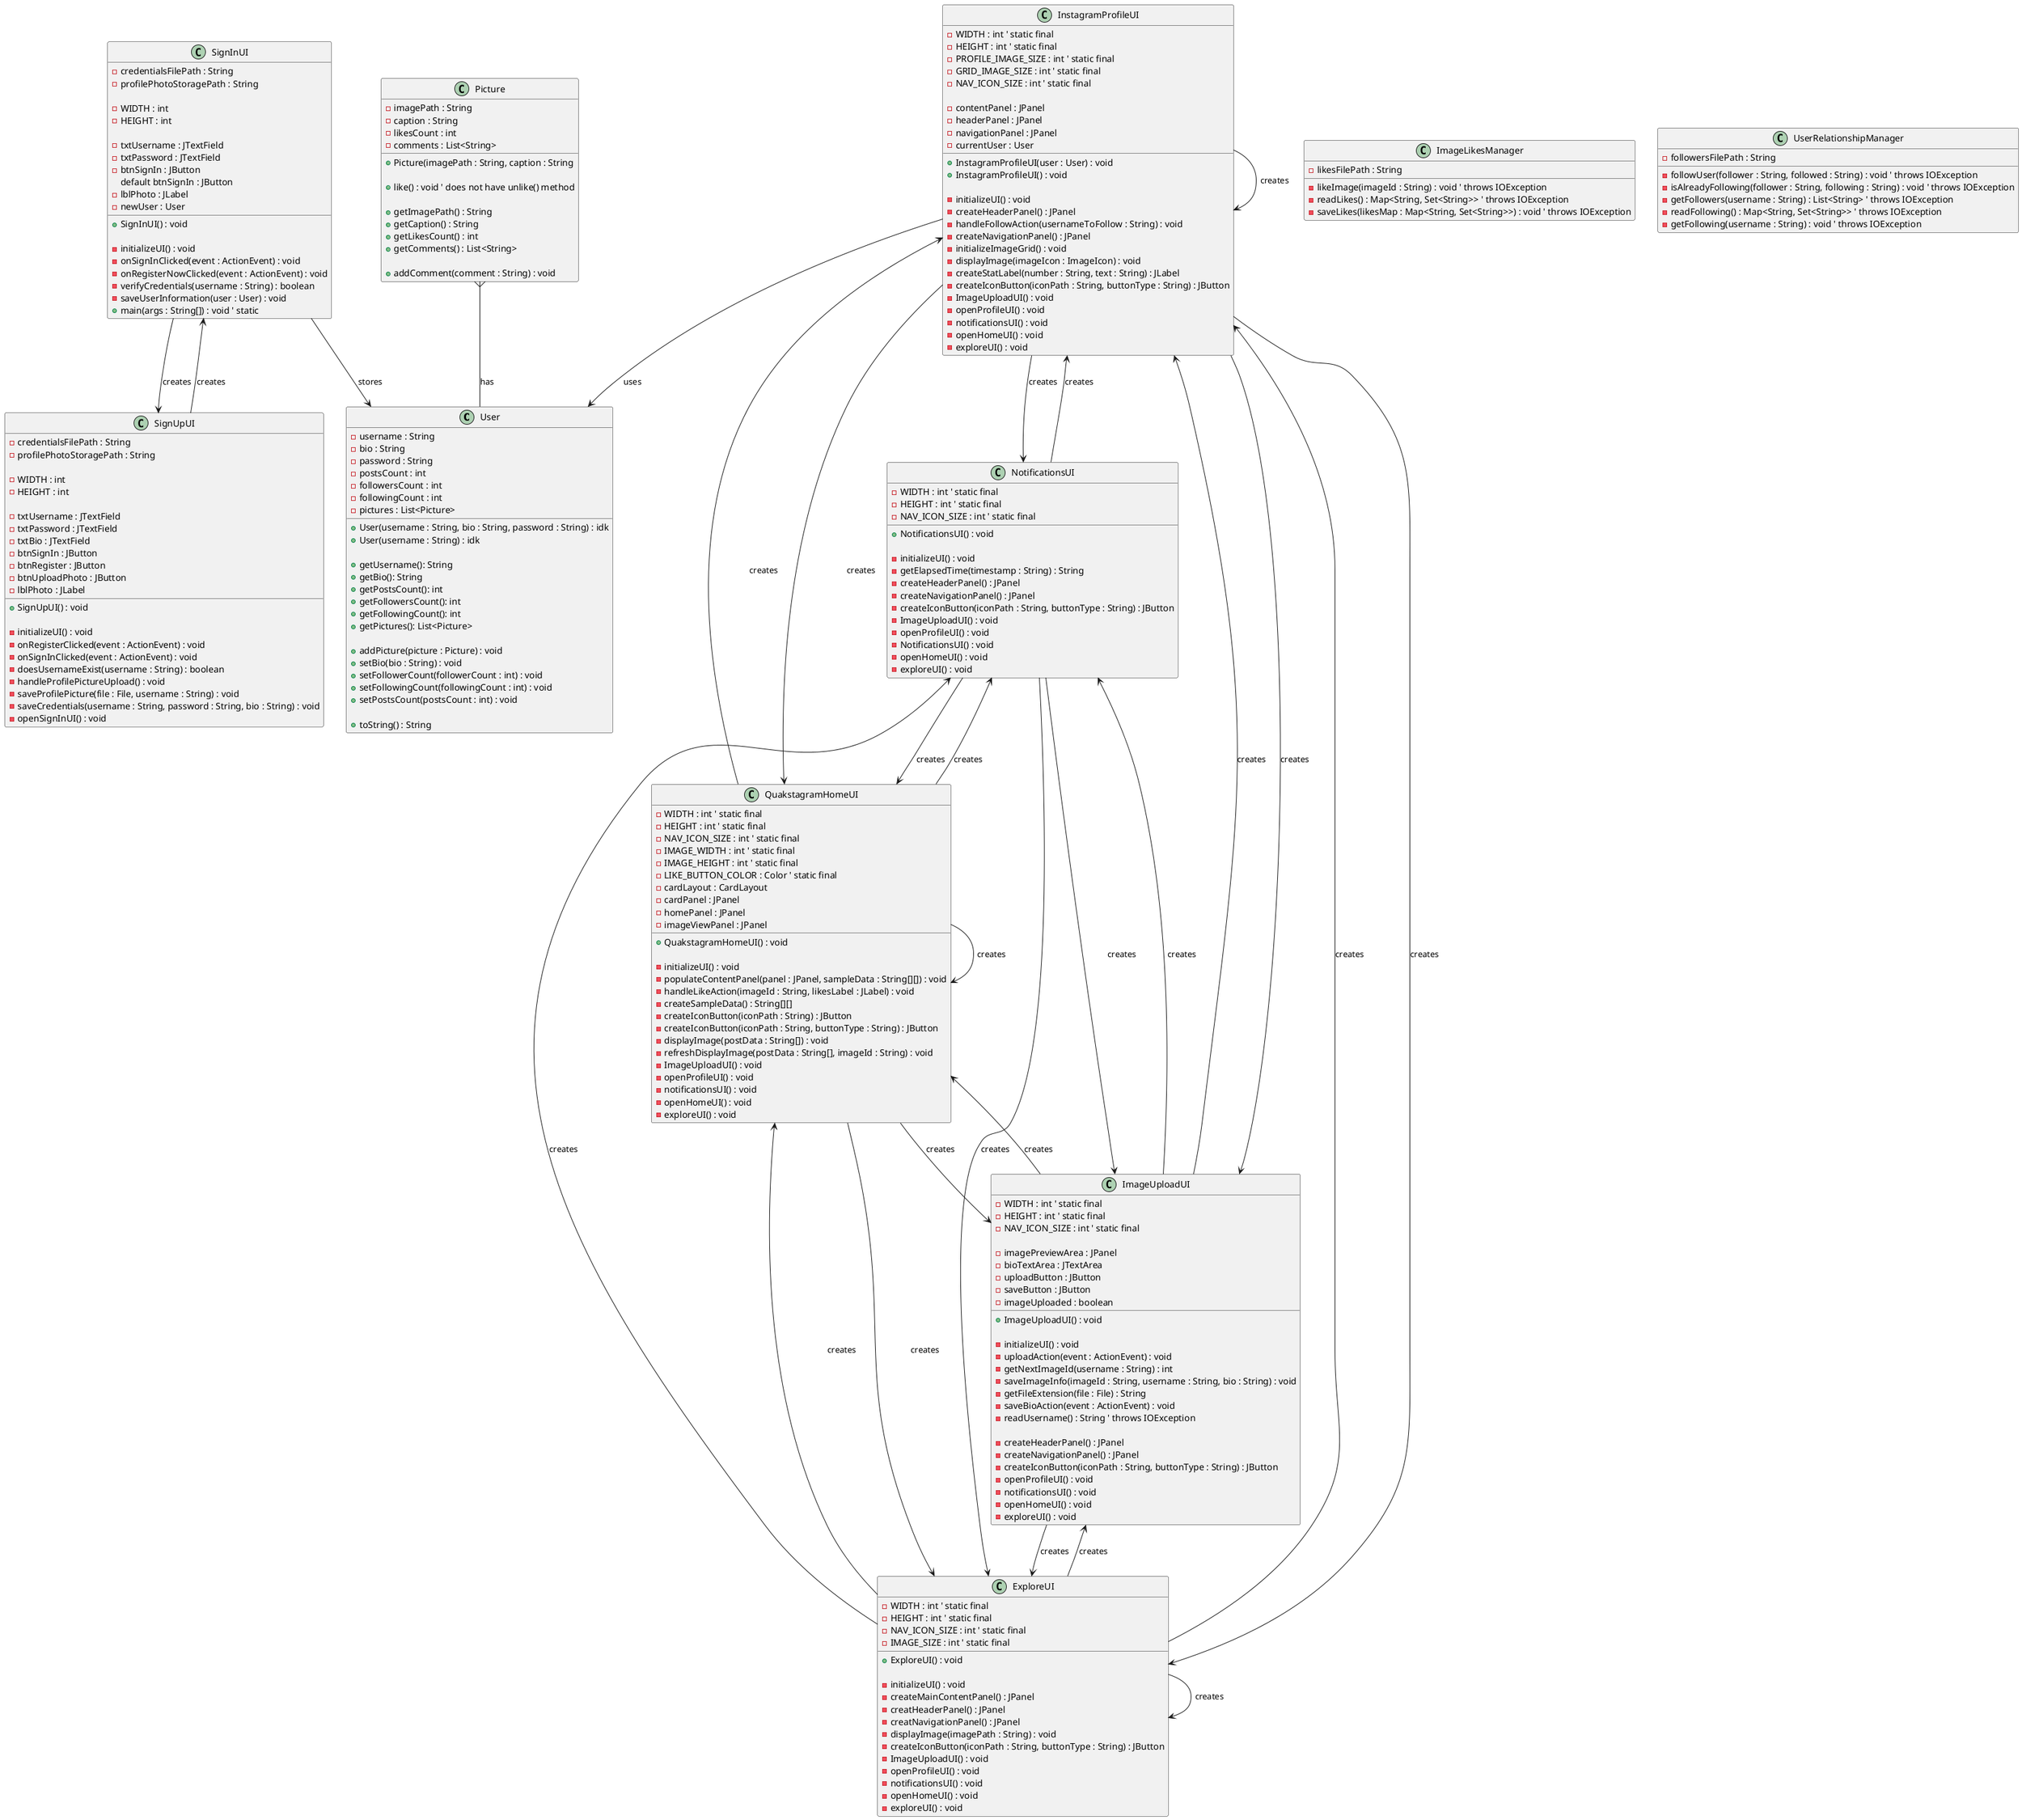 @startuml Class Diagram

'classes 

class User {
  - username : String
  - bio : String
  - password : String
  - postsCount : int
  - followersCount : int
  - followingCount : int
  - pictures : List<Picture>
  ' constructors
  + User(username : String, bio : String, password : String) : idk
  + User(username : String) : idk

  ' getters
  + getUsername(): String
  + getBio(): String
  + getPostsCount(): int
  + getFollowersCount(): int
  + getFollowingCount(): int
  + getPictures(): List<Picture>

  ' setters
  + addPicture(picture : Picture) : void
  + setBio(bio : String) : void
  + setFollowerCount(followerCount : int) : void
  + setFollowingCount(followingCount : int) : void
  + setPostsCount(postsCount : int) : void

  + toString() : String
}

class SignUpUI {
  - credentialsFilePath : String
  - profilePhotoStoragePath : String

  - WIDTH : int
  - HEIGHT : int

  - txtUsername : JTextField
  - txtPassword : JTextField
  - txtBio : JTextField
  - btnSignIn : JButton
  - btnRegister : JButton
  - btnUploadPhoto : JButton
  - lblPhoto : JLabel
 
 ' constructors
  + SignUpUI() : void

  - initializeUI() : void
  - onRegisterClicked(event : ActionEvent) : void
  - onSignInClicked(event : ActionEvent) : void
  - doesUsernameExist(username : String) : boolean
  - handleProfilePictureUpload() : void
  - saveProfilePicture(file : File, username : String) : void
  - saveCredentials(username : String, password : String, bio : String) : void
  - openSignInUI() : void
}

class SignInUI {
  - credentialsFilePath : String
  - profilePhotoStoragePath : String

  - WIDTH : int
  - HEIGHT : int

  - txtUsername : JTextField
  - txtPassword : JTextField
  - btnSignIn : JButton
  default btnSignIn : JButton
  - lblPhoto : JLabel
  - newUser : User
 
 ' constructors
  + SignInUI() : void

  - initializeUI() : void
  - onSignInClicked(event : ActionEvent) : void
  - onRegisterNowClicked(event : ActionEvent) : void
  - verifyCredentials(username : String) : boolean
  - saveUserInformation(user : User) : void
  + main(args : String[]) : void ' static
}

class Picture {
  - imagePath : String
  - caption : String
  - likesCount : int
  - comments : List<String>

  ' constructors
  + Picture(imagePath : String, caption : String

  + like() : void ' does not have unlike() method

  ' getters
  + getImagePath() : String
  + getCaption() : String
  + getLikesCount() : int
  ' getCommentsCount() : int
  + getComments() : List<String>

  ' setters
  + addComment(comment : String) : void
}

class NotificationsUI {
  - WIDTH : int ' static final
  - HEIGHT : int ' static final
  - NAV_ICON_SIZE : int ' static final

  ' constructors
  + NotificationsUI() : void

  - initializeUI() : void
  - getElapsedTime(timestamp : String) : String
  - createHeaderPanel() : JPanel
  - createNavigationPanel() : JPanel
  - createIconButton(iconPath : String, buttonType : String) : JButton
  - ImageUploadUI() : void
  - openProfileUI() : void
  - NotificationsUI() : void
  - openHomeUI() : void
  - exploreUI() : void
}

class InstagramProfileUI {
  - WIDTH : int ' static final
  - HEIGHT : int ' static final
  - PROFILE_IMAGE_SIZE : int ' static final
  - GRID_IMAGE_SIZE : int ' static final
  - NAV_ICON_SIZE : int ' static final

  - contentPanel : JPanel
  - headerPanel : JPanel
  - navigationPanel : JPanel
  - currentUser : User

  ' constructors
  + InstagramProfileUI(user : User) : void
  + InstagramProfileUI() : void

  - initializeUI() : void
  - createHeaderPanel() : JPanel
  - handleFollowAction(usernameToFollow : String) : void
  - createNavigationPanel() : JPanel
  - initializeImageGrid() : void
  - displayImage(imageIcon : ImageIcon) : void
  - createStatLabel(number : String, text : String) : JLabel
  - createIconButton(iconPath : String, buttonType : String) : JButton
  - ImageUploadUI() : void
  - openProfileUI() : void
  - notificationsUI() : void
  - openHomeUI() : void
  - exploreUI() : void
}

class ExploreUI {
  - WIDTH : int ' static final
  - HEIGHT : int ' static final
  - NAV_ICON_SIZE : int ' static final
  - IMAGE_SIZE : int ' static final

  ' constructors
  + ExploreUI() : void

  - initializeUI() : void
  - createMainContentPanel() : JPanel
  - creatHeaderPanel() : JPanel
  - creatNavigationPanel() : JPanel
  - displayImage(imagePath : String) : void
  - createIconButton(iconPath : String, buttonType : String) : JButton
  - ImageUploadUI() : void
  - openProfileUI() : void
  - notificationsUI() : void
  - openHomeUI() : void
  - exploreUI() : void
}

class ImageUploadUI {
  - WIDTH : int ' static final
  - HEIGHT : int ' static final
  - NAV_ICON_SIZE : int ' static final

  - imagePreviewArea : JPanel
  - bioTextArea : JTextArea
  - uploadButton : JButton
  - saveButton : JButton
  - imageUploaded : boolean
  ' default false // unused

  ' constructors
  + ImageUploadUI() : void

  - initializeUI() : void
  - uploadAction(event : ActionEvent) : void
  - getNextImageId(username : String) : int
  - saveImageInfo(imageId : String, username : String, bio : String) : void
  - getFileExtension(file : File) : String
  - saveBioAction(event : ActionEvent) : void
  - readUsername() : String ' throws IOException
  
  - createHeaderPanel() : JPanel
  - createNavigationPanel() : JPanel
  - createIconButton(iconPath : String, buttonType : String) : JButton
  - openProfileUI() : void
  - notificationsUI() : void
  - openHomeUI() : void
  - exploreUI() : void
}

class QuakstagramHomeUI {
  - WIDTH : int ' static final
  - HEIGHT : int ' static final
  - NAV_ICON_SIZE : int ' static final
  - IMAGE_WIDTH : int ' static final
  - IMAGE_HEIGHT : int ' static final
  - LIKE_BUTTON_COLOR : Color ' static final
  - cardLayout : CardLayout
  - cardPanel : JPanel
  - homePanel : JPanel
  - imageViewPanel : JPanel

  ' constructors
  + QuakstagramHomeUI() : void

  - initializeUI() : void
  - populateContentPanel(panel : JPanel, sampleData : String[][]) : void
  - handleLikeAction(imageId : String, likesLabel : JLabel) : void
  - createSampleData() : String[][]
  - createIconButton(iconPath : String) : JButton
  - createIconButton(iconPath : String, buttonType : String) : JButton
  - displayImage(postData : String[]) : void
  - refreshDisplayImage(postData : String[], imageId : String) : void
  

  - ImageUploadUI() : void
  - openProfileUI() : void
  - notificationsUI() : void
  - openHomeUI() : void
  - exploreUI() : void
}

class ImageLikesManager {
  - likesFilePath : String

  - likeImage(imageId : String) : void ' throws IOException
  - readLikes() : Map<String, Set<String>> ' throws IOException
  - saveLikes(likesMap : Map<String, Set<String>>) : void ' throws IOException
}

class UserRelationshipManager {
  - followersFilePath : String

  - followUser(follower : String, followed : String) : void ' throws IOException
  - isAlreadyFollowing(follower : String, following : String) : void ' throws IOException
  - getFollowers(username : String) : List<String> ' throws IOException
  - readFollowing() : Map<String, Set<String>> ' throws IOException
  - getFollowing(username : String) : void ' throws IOException
}


' relationships

Picture }-- User : has

SignInUI --> User : stores
SignInUI --> SignUpUI : creates
SignUpUI --> SignInUI : creates

NotificationsUI --> InstagramProfileUI : creates
NotificationsUI --> QuakstagramHomeUI : creates
NotificationsUI --> ExploreUI : creates
NotificationsUI --> ImageUploadUI : creates

InstagramProfileUI --> User : uses
InstagramProfileUI --> ImageUploadUI : creates
InstagramProfileUI --> InstagramProfileUI : creates
InstagramProfileUI --> NotificationsUI : creates
InstagramProfileUI --> QuakstagramHomeUI : creates
InstagramProfileUI --> ExploreUI : creates

ExploreUI --> ImageUploadUI : creates
ExploreUI --> InstagramProfileUI : creates
ExploreUI --> NotificationsUI : creates
ExploreUI --> QuakstagramHomeUI : creates
ExploreUI --> ExploreUI : creates

ImageUploadUI --> InstagramProfileUI : creates
ImageUploadUI --> NotificationsUI : creates
ImageUploadUI --> QuakstagramHomeUI : creates
ImageUploadUI --> ExploreUI : creates

QuakstagramHomeUI --> ImageUploadUI : creates
QuakstagramHomeUI --> InstagramProfileUI : creates
QuakstagramHomeUI --> NotificationsUI : creates
QuakstagramHomeUI --> QuakstagramHomeUI : creates
QuakstagramHomeUI --> ExploreUI : creates

@enduml